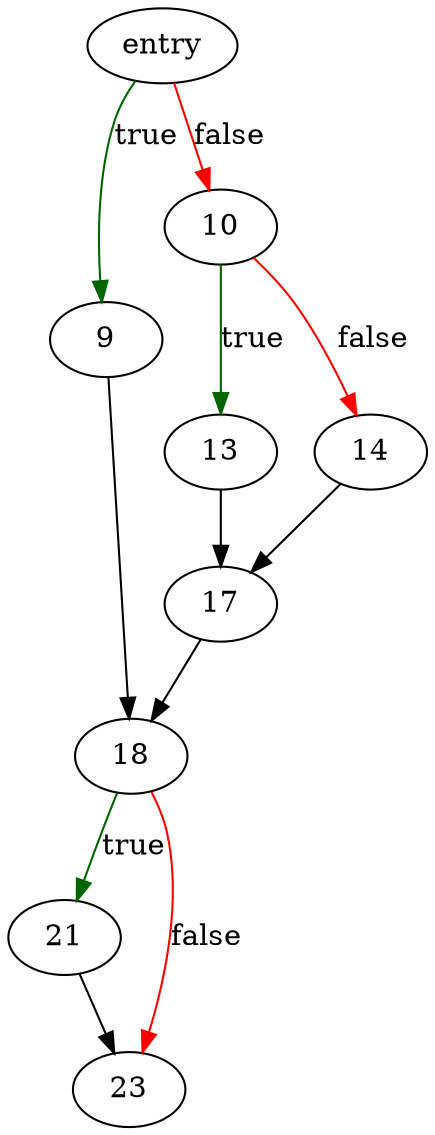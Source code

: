 digraph "invokeValueDestructor" {
	// Node definitions.
	3 [label=entry];
	9;
	10;
	13;
	14;
	17;
	18;
	21;
	23;

	// Edge definitions.
	3 -> 9 [
		color=darkgreen
		label=true
	];
	3 -> 10 [
		color=red
		label=false
	];
	9 -> 18;
	10 -> 13 [
		color=darkgreen
		label=true
	];
	10 -> 14 [
		color=red
		label=false
	];
	13 -> 17;
	14 -> 17;
	17 -> 18;
	18 -> 21 [
		color=darkgreen
		label=true
	];
	18 -> 23 [
		color=red
		label=false
	];
	21 -> 23;
}